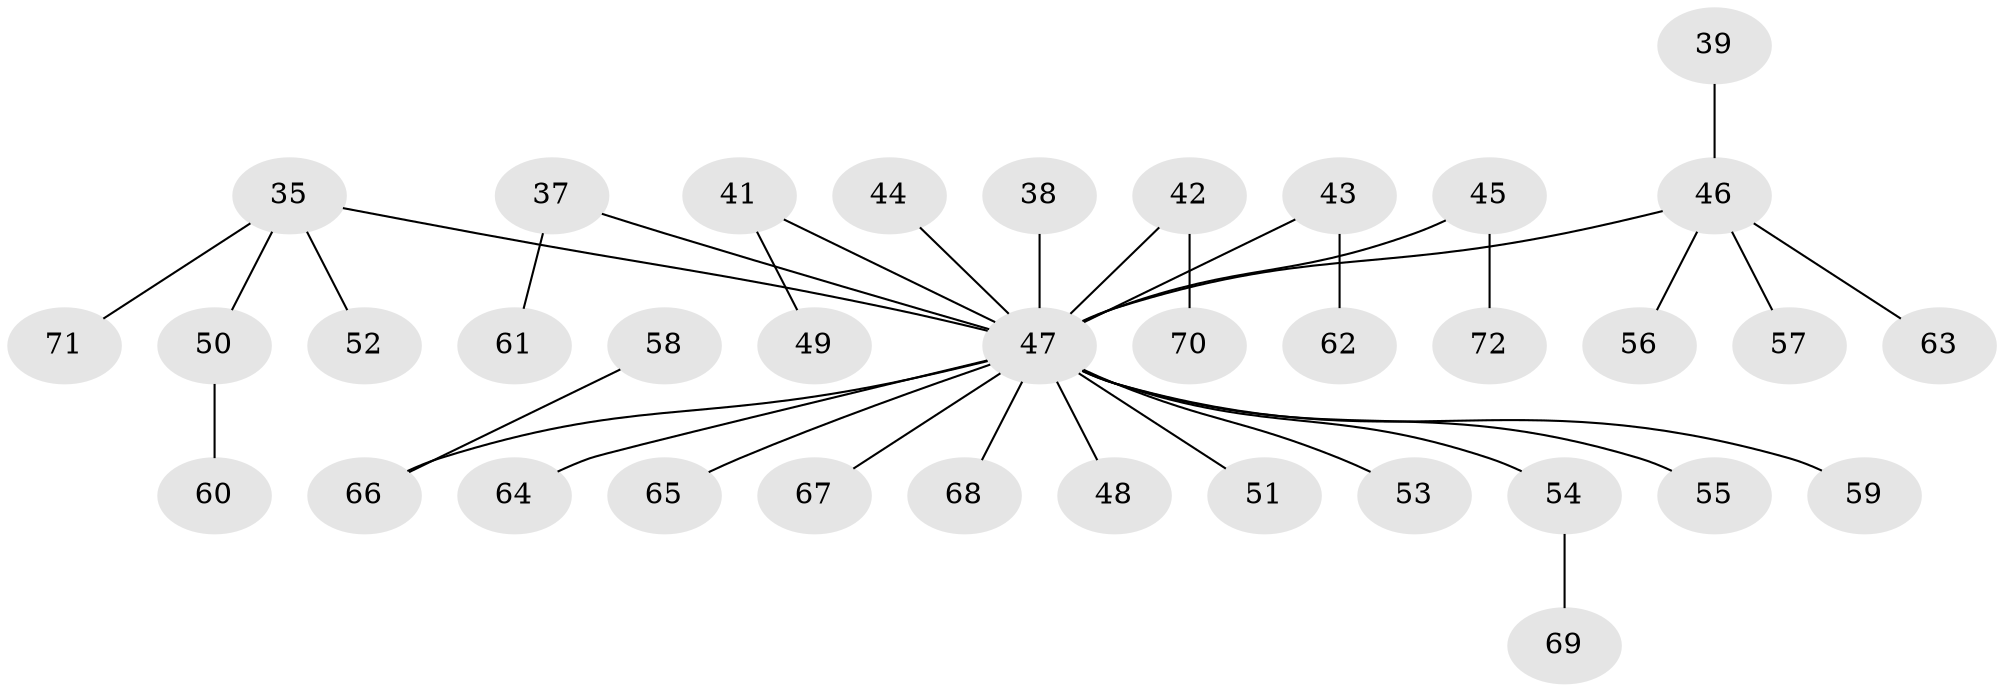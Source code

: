 // original degree distribution, {7: 0.013888888888888888, 3: 0.1388888888888889, 4: 0.05555555555555555, 5: 0.027777777777777776, 6: 0.013888888888888888, 2: 0.2638888888888889, 1: 0.4861111111111111}
// Generated by graph-tools (version 1.1) at 2025/53/03/09/25 04:53:09]
// undirected, 36 vertices, 35 edges
graph export_dot {
graph [start="1"]
  node [color=gray90,style=filled];
  35 [super="+33"];
  37;
  38;
  39;
  41 [super="+32"];
  42;
  43;
  44;
  45;
  46 [super="+19+20+36"];
  47 [super="+34+26+13+18"];
  48;
  49;
  50;
  51;
  52;
  53;
  54;
  55;
  56;
  57;
  58;
  59 [super="+27"];
  60;
  61;
  62;
  63;
  64;
  65;
  66 [super="+28+29+40"];
  67;
  68;
  69;
  70;
  71;
  72;
  35 -- 50;
  35 -- 52;
  35 -- 71;
  35 -- 47;
  37 -- 61;
  37 -- 47;
  38 -- 47;
  39 -- 46;
  41 -- 49;
  41 -- 47;
  42 -- 70;
  42 -- 47;
  43 -- 62;
  43 -- 47;
  44 -- 47;
  45 -- 72;
  45 -- 47;
  46 -- 57;
  46 -- 47;
  46 -- 56;
  46 -- 63;
  47 -- 53;
  47 -- 64;
  47 -- 67;
  47 -- 68;
  47 -- 48;
  47 -- 51;
  47 -- 54;
  47 -- 55;
  47 -- 65;
  47 -- 59;
  47 -- 66;
  50 -- 60;
  54 -- 69;
  58 -- 66;
}
